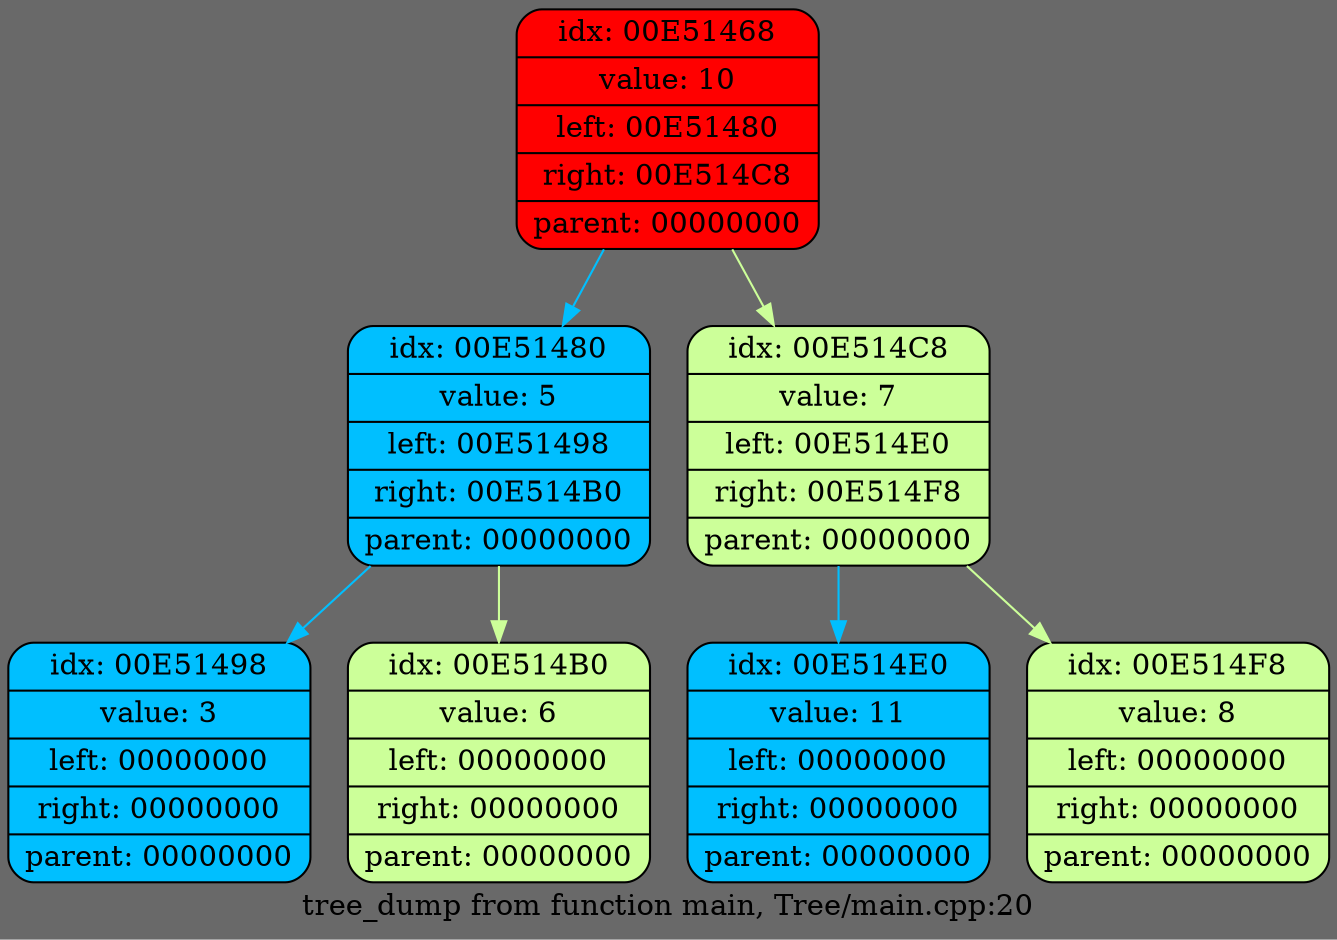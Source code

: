 digraph List {
	rankdir = HR;
	bgcolor = "#696969";
	node0 [shape = Mrecord, style = filled, fillcolor = "#ff0000", label = "{idx: 00E51468 | value: 10 | left: 00E51480 | right: 00E514C8 | parent: 00000000}"];
	node1 [shape = Mrecord, style = filled, fillcolor = "#00BFFF", label = "{idx: 00E51480 | value: 5 | left: 00E51498 | right: 00E514B0 | parent: 00000000}"];
	node0 -> node1 [color = "#00BFFF"]
	node2 [shape = Mrecord, style = filled, fillcolor = "#00BFFF", label = "{idx: 00E51498 | value: 3 | left: 00000000 | right: 00000000 | parent: 00000000}"];
	node1 -> node2 [color = "#00BFFF"]
	node3 [shape = Mrecord, style = filled, fillcolor = "#ccff99", label = "{idx: 00E514B0 | value: 6 | left: 00000000 | right: 00000000 | parent: 00000000}"];
	node1 -> node3 [color = "#ccff99"]
	node4 [shape = Mrecord, style = filled, fillcolor = "#ccff99", label = "{idx: 00E514C8 | value: 7 | left: 00E514E0 | right: 00E514F8 | parent: 00000000}"];
	node0 -> node4 [color = "#ccff99"]
	node5 [shape = Mrecord, style = filled, fillcolor = "#00BFFF", label = "{idx: 00E514E0 | value: 11 | left: 00000000 | right: 00000000 | parent: 00000000}"];
	node4 -> node5 [color = "#00BFFF"]
	node6 [shape = Mrecord, style = filled, fillcolor = "#ccff99", label = "{idx: 00E514F8 | value: 8 | left: 00000000 | right: 00000000 | parent: 00000000}"];
	node4 -> node6 [color = "#ccff99"]
	label = "tree_dump from function main, Tree/main.cpp:20";}

